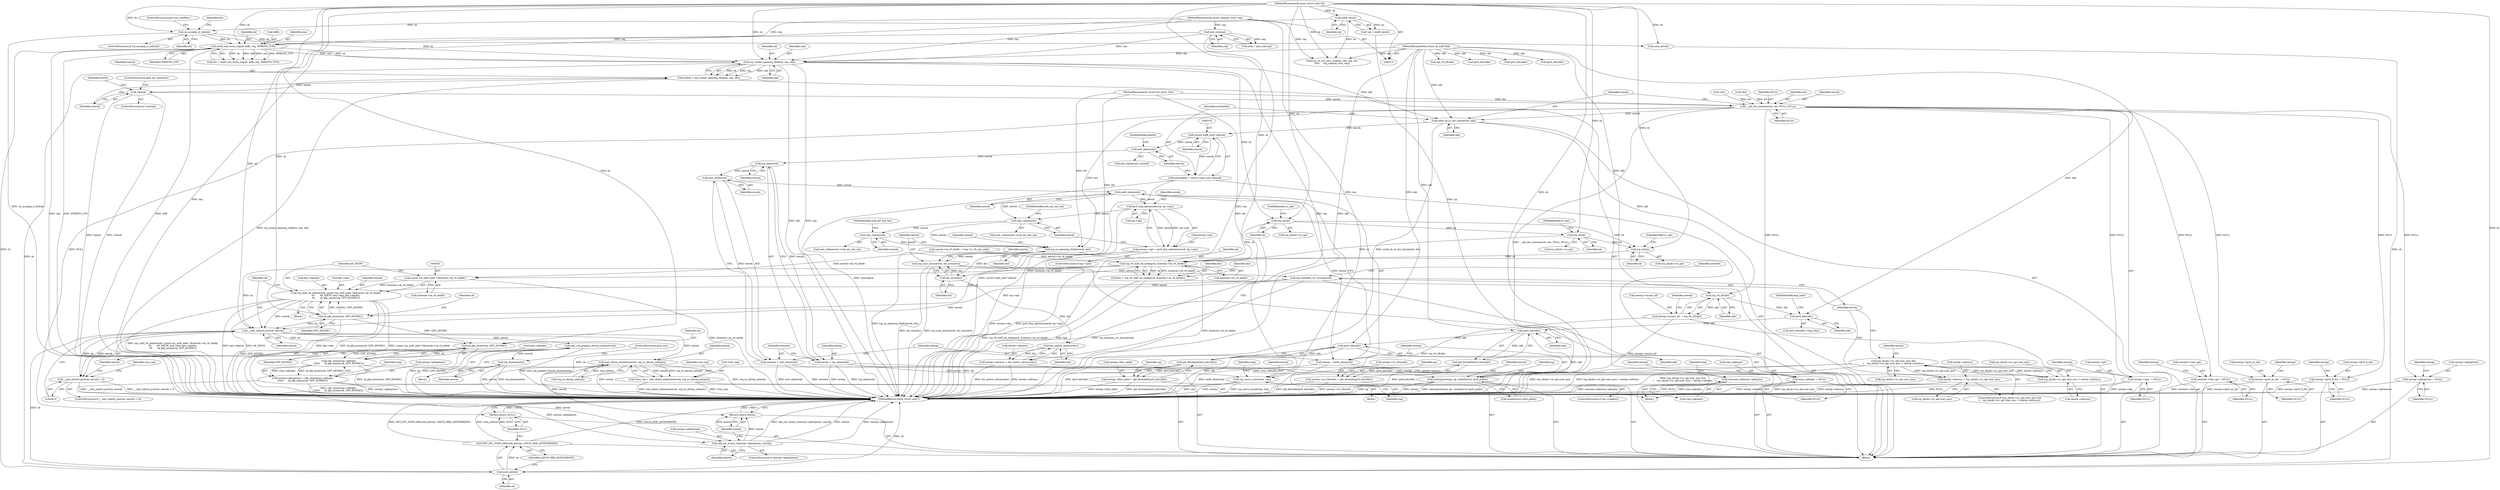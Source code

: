 digraph "0_linux_45f6fad84cc305103b28d73482b344d7f5b76f39_17@API" {
"1000295" [label="(Call,tcp_create_openreq_child(sk, req, skb))"];
"1000283" [label="(Call,inet6_csk_route_req(sk, &fl6, req, IPPROTO_TCP))"];
"1000274" [label="(Call,sk_acceptq_is_full(sk))"];
"1000123" [label="(Call,inet6_sk(sk))"];
"1000111" [label="(MethodParameterIn,const struct sock *sk)"];
"1000271" [label="(Call,inet_rsk(req))"];
"1000113" [label="(MethodParameterIn,struct request_sock *req)"];
"1000112" [label="(MethodParameterIn,struct sk_buff *skb)"];
"1000293" [label="(Call,newsk = tcp_create_openreq_child(sk, req, skb))"];
"1000300" [label="(Call,!newsk)"];
"1000308" [label="(Call,__ip6_dst_store(newsk, dst, NULL, NULL))"];
"1000313" [label="(Call,inet6_sk_rx_dst_set(newsk, skb))"];
"1000318" [label="(Call,(struct tcp6_sock *)newsk)"];
"1000316" [label="(Call,newtcp6sk = (struct tcp6_sock *)newsk)"];
"1000323" [label="(Call,inet_sk(newsk))"];
"1000332" [label="(Call,tcp_sk(newsk))"];
"1000330" [label="(Call,newtp = tcp_sk(newsk))"];
"1000591" [label="(Call,tcp_move_syn(newtp, req))"];
"1000336" [label="(Call,inet_sk(newsk))"];
"1000334" [label="(Call,newinet = inet_sk(newsk))"];
"1000340" [label="(Call,inet6_sk(newsk))"];
"1000338" [label="(Call,newnp = inet6_sk(newsk))"];
"1000342" [label="(Call,memcpy(newnp, np, sizeof(struct ipv6_pinfo)))"];
"1000451" [label="(Call,ipv6_dup_options(newsk, np->opt))"];
"1000447" [label="(Call,newnp->opt = ipv6_dup_options(newsk, np->opt))"];
"1000458" [label="(Call,inet_csk(newsk))"];
"1000468" [label="(Call,inet_csk(newsk))"];
"1000482" [label="(Call,tcp_ca_openreq_child(newsk, dst))"];
"1000485" [label="(Call,tcp_sync_mss(newsk, dst_mtu(dst)))"];
"1000523" [label="(Call,tcp_initialize_rcv_mss(newsk))"];
"1000550" [label="(Call,tcp_md5_do_add(newsk, (union tcp_md5_addr *)&newsk->sk_v6_daddr,\n\t\t\t       AF_INET6, key->key, key->keylen,\n\t\t\t       sk_gfp_atomic(sk, GFP_ATOMIC)))"];
"1000570" [label="(Call,__inet_inherit_port(sk, newsk))"];
"1000569" [label="(Call,__inet_inherit_port(sk, newsk) < 0)"];
"1000575" [label="(Call,inet_csk_prepare_forced_close(newsk))"];
"1000577" [label="(Call,tcp_done(newsk))"];
"1000583" [label="(Call,inet_ehash_nolisten(newsk, req_to_sk(req_unhash)))"];
"1000580" [label="(Call,*own_req = inet_ehash_nolisten(newsk, req_to_sk(req_unhash)))"];
"1000623" [label="(Call,skb_set_owner_r(newnp->pktoptions, newsk))"];
"1000628" [label="(Return,return newsk;)"];
"1000607" [label="(Call,sk_gfp_atomic(sk, GFP_ATOMIC))"];
"1000603" [label="(Call,skb_clone(ireq->pktopts,\n\t\t\t\t\t\t      sk_gfp_atomic(sk, GFP_ATOMIC)))"];
"1000599" [label="(Call,newnp->pktoptions = skb_clone(ireq->pktopts,\n\t\t\t\t\t\t      sk_gfp_atomic(sk, GFP_ATOMIC)))"];
"1000610" [label="(Call,consume_skb(ireq->pktopts))"];
"1000640" [label="(Call,sock_net(sk))"];
"1000639" [label="(Call,NET_INC_STATS_BH(sock_net(sk), LINUX_MIB_LISTENDROPS))"];
"1000487" [label="(Call,dst_mtu(dst))"];
"1000493" [label="(Call,dst_metric_advmss(dst))"];
"1000489" [label="(Call,newtp->advmss = dst_metric_advmss(dst))"];
"1000503" [label="(Call,tcp_sk(sk)->rx_opt.user_mss < newtp->advmss)"];
"1000496" [label="(Call,tcp_sk(sk)->rx_opt.user_mss &&\n\t    tcp_sk(sk)->rx_opt.user_mss < newtp->advmss)"];
"1000513" [label="(Call,newtp->advmss = tcp_sk(sk)->rx_opt.user_mss)"];
"1000415" [label="(Call,tcp_v6_iif(skb))"];
"1000411" [label="(Call,newnp->mcast_oif  = tcp_v6_iif(skb))"];
"1000422" [label="(Call,ipv6_hdr(skb))"];
"1000430" [label="(Call,ipv6_hdr(skb))"];
"1000429" [label="(Call,ip6_flowinfo(ipv6_hdr(skb)))"];
"1000425" [label="(Call,newnp->rcv_flowinfo = ip6_flowinfo(ipv6_hdr(skb)))"];
"1000441" [label="(Call,ipv6_hdr(skb))"];
"1000440" [label="(Call,ip6_flowlabel(ipv6_hdr(skb)))"];
"1000436" [label="(Call,newnp->flow_label = ip6_flowlabel(ipv6_hdr(skb)))"];
"1000375" [label="(Call,newinet->inet_opt = NULL)"];
"1000380" [label="(Call,newnp->ipv6_ac_list = NULL)"];
"1000385" [label="(Call,newnp->ipv6_fl_list = NULL)"];
"1000401" [label="(Call,newnp->pktoptions = NULL)"];
"1000406" [label="(Call,newnp->opt\t  = NULL)"];
"1000614" [label="(Call,ireq->pktopts = NULL)"];
"1000643" [label="(Return,return NULL;)"];
"1000499" [label="(Call,tcp_sk(sk))"];
"1000506" [label="(Call,tcp_sk(sk))"];
"1000519" [label="(Call,tcp_sk(sk))"];
"1000541" [label="(Call,tcp_v6_md5_do_lookup(sk, &newsk->sk_v6_daddr))"];
"1000539" [label="(Call,key = tcp_v6_md5_do_lookup(sk, &newsk->sk_v6_daddr))"];
"1000552" [label="(Call,(union tcp_md5_addr *)&newsk->sk_v6_daddr)"];
"1000565" [label="(Call,sk_gfp_atomic(sk, GFP_ATOMIC))"];
"1000451" [label="(Call,ipv6_dup_options(newsk, np->opt))"];
"1000430" [label="(Call,ipv6_hdr(skb))"];
"1000604" [label="(Call,ireq->pktopts)"];
"1000431" [label="(Identifier,skb)"];
"1000614" [label="(Call,ireq->pktopts = NULL)"];
"1000496" [label="(Call,tcp_sk(sk)->rx_opt.user_mss &&\n\t    tcp_sk(sk)->rx_opt.user_mss < newtp->advmss)"];
"1000520" [label="(Identifier,sk)"];
"1000510" [label="(Call,newtp->advmss)"];
"1000345" [label="(Call,sizeof(struct ipv6_pinfo))"];
"1000448" [label="(Call,newnp->opt)"];
"1000437" [label="(Call,newnp->flow_label)"];
"1000295" [label="(Call,tcp_create_openreq_child(sk, req, skb))"];
"1000611" [label="(Call,ireq->pktopts)"];
"1000593" [label="(Identifier,req)"];
"1000497" [label="(Call,tcp_sk(sk)->rx_opt.user_mss)"];
"1000610" [label="(Call,consume_skb(ireq->pktopts))"];
"1000518" [label="(Call,tcp_sk(sk)->rx_opt)"];
"1000521" [label="(FieldIdentifier,rx_opt)"];
"1000310" [label="(Identifier,dst)"];
"1000425" [label="(Call,newnp->rcv_flowinfo = ip6_flowinfo(ipv6_hdr(skb)))"];
"1000642" [label="(Identifier,LINUX_MIB_LISTENDROPS)"];
"1000320" [label="(Identifier,newsk)"];
"1000273" [label="(ControlStructure,if (sk_acceptq_is_full(sk)))"];
"1000493" [label="(Call,dst_metric_advmss(dst))"];
"1000341" [label="(Identifier,newsk)"];
"1000318" [label="(Call,(struct tcp6_sock *)newsk)"];
"1000315" [label="(Identifier,skb)"];
"1000269" [label="(Call,ireq = inet_rsk(req))"];
"1000316" [label="(Call,newtcp6sk = (struct tcp6_sock *)newsk)"];
"1000287" [label="(Identifier,req)"];
"1000401" [label="(Call,newnp->pktoptions = NULL)"];
"1000505" [label="(Call,tcp_sk(sk)->rx_opt)"];
"1000541" [label="(Call,tcp_v6_md5_do_lookup(sk, &newsk->sk_v6_daddr))"];
"1000643" [label="(Return,return NULL;)"];
"1000332" [label="(Call,tcp_sk(newsk))"];
"1000482" [label="(Call,tcp_ca_openreq_child(newsk, dst))"];
"1000488" [label="(Identifier,dst)"];
"1000298" [label="(Identifier,skb)"];
"1000387" [label="(Identifier,newnp)"];
"1000382" [label="(Identifier,newnp)"];
"1000323" [label="(Call,inet_sk(newsk))"];
"1000579" [label="(ControlStructure,goto out;)"];
"1000421" [label="(Call,ipv6_hdr(skb)->hop_limit)"];
"1000333" [label="(Identifier,newsk)"];
"1000582" [label="(Identifier,own_req)"];
"1000575" [label="(Call,inet_csk_prepare_forced_close(newsk))"];
"1000514" [label="(Call,newtp->advmss)"];
"1000436" [label="(Call,newnp->flow_label = ip6_flowlabel(ipv6_hdr(skb)))"];
"1000460" [label="(FieldIdentifier,icsk_ext_hdr_len)"];
"1000598" [label="(Block,)"];
"1000330" [label="(Call,newtp = tcp_sk(newsk))"];
"1000621" [label="(Identifier,newnp)"];
"1000629" [label="(Identifier,newsk)"];
"1000581" [label="(Call,*own_req)"];
"1000468" [label="(Call,inet_csk(newsk))"];
"1000453" [label="(Call,np->opt)"];
"1000469" [label="(Identifier,newsk)"];
"1000413" [label="(Identifier,newnp)"];
"1000483" [label="(Identifier,newsk)"];
"1000640" [label="(Call,sock_net(sk))"];
"1000490" [label="(Call,newtp->advmss)"];
"1000412" [label="(Call,newnp->mcast_oif)"];
"1000484" [label="(Identifier,dst)"];
"1000300" [label="(Call,!newsk)"];
"1000384" [label="(Identifier,NULL)"];
"1000517" [label="(Call,tcp_sk(sk)->rx_opt.user_mss)"];
"1000402" [label="(Call,newnp->pktoptions)"];
"1000539" [label="(Call,key = tcp_v6_md5_do_lookup(sk, &newsk->sk_v6_daddr))"];
"1000577" [label="(Call,tcp_done(newsk))"];
"1000565" [label="(Call,sk_gfp_atomic(sk, GFP_ATOMIC))"];
"1000349" [label="(Identifier,newsk)"];
"1000644" [label="(Identifier,NULL)"];
"1000519" [label="(Call,tcp_sk(sk))"];
"1000498" [label="(Call,tcp_sk(sk)->rx_opt)"];
"1000543" [label="(Call,&newsk->sk_v6_daddr)"];
"1000302" [label="(ControlStructure,goto out_nonewsk;)"];
"1000272" [label="(Identifier,req)"];
"1000314" [label="(Identifier,newsk)"];
"1000442" [label="(Identifier,skb)"];
"1000411" [label="(Call,newnp->mcast_oif  = tcp_v6_iif(skb))"];
"1000111" [label="(MethodParameterIn,const struct sock *sk)"];
"1000309" [label="(Identifier,newsk)"];
"1000554" [label="(Call,&newsk->sk_v6_daddr)"];
"1000486" [label="(Identifier,newsk)"];
"1000447" [label="(Call,newnp->opt = ipv6_dup_options(newsk, np->opt))"];
"1000494" [label="(Identifier,dst)"];
"1000381" [label="(Call,newnp->ipv6_ac_list)"];
"1000443" [label="(ControlStructure,if (np->opt))"];
"1000283" [label="(Call,inet6_csk_route_req(sk, &fl6, req, IPPROTO_TCP))"];
"1000504" [label="(Call,tcp_sk(sk)->rx_opt.user_mss)"];
"1000424" [label="(FieldIdentifier,hop_limit)"];
"1000375" [label="(Call,newinet->inet_opt = NULL)"];
"1000284" [label="(Identifier,sk)"];
"1000623" [label="(Call,skb_set_owner_r(newnp->pktoptions, newsk))"];
"1000408" [label="(Identifier,newnp)"];
"1000385" [label="(Call,newnp->ipv6_fl_list = NULL)"];
"1000552" [label="(Call,(union tcp_md5_addr *)&newsk->sk_v6_daddr)"];
"1000405" [label="(Identifier,NULL)"];
"1000334" [label="(Call,newinet = inet_sk(newsk))"];
"1000591" [label="(Call,tcp_move_syn(newtp, req))"];
"1000285" [label="(Call,&fl6)"];
"1000495" [label="(ControlStructure,if (tcp_sk(sk)->rx_opt.user_mss &&\n\t    tcp_sk(sk)->rx_opt.user_mss < newtp->advmss))"];
"1000429" [label="(Call,ip6_flowinfo(ipv6_hdr(skb)))"];
"1000641" [label="(Identifier,sk)"];
"1000457" [label="(Call,inet_csk(newsk)->icsk_ext_hdr_len)"];
"1000608" [label="(Identifier,sk)"];
"1000141" [label="(Call,tcp_v4_syn_recv_sock(sk, skb, req, dst,\n\t\t\t\t\t     req_unhash, own_req))"];
"1000313" [label="(Call,inet6_sk_rx_dst_set(newsk, skb))"];
"1000590" [label="(Block,)"];
"1000584" [label="(Identifier,newsk)"];
"1000571" [label="(Identifier,sk)"];
"1000281" [label="(Call,dst = inet6_csk_route_req(sk, &fl6, req, IPPROTO_TCP))"];
"1000589" [label="(Identifier,own_req)"];
"1000500" [label="(Identifier,sk)"];
"1000322" [label="(Call,inet_sk(newsk)->pinet6)"];
"1000276" [label="(ControlStructure,goto out_overflow;)"];
"1000124" [label="(Identifier,sk)"];
"1000335" [label="(Identifier,newinet)"];
"1000596" [label="(Identifier,ireq)"];
"1000572" [label="(Identifier,newsk)"];
"1000624" [label="(Call,newnp->pktoptions)"];
"1000507" [label="(Identifier,sk)"];
"1000467" [label="(Call,inet_csk(newsk)->icsk_ext_hdr_len)"];
"1000432" [label="(ControlStructure,if (np->repflow))"];
"1000123" [label="(Call,inet6_sk(sk))"];
"1000612" [label="(Identifier,ireq)"];
"1000527" [label="(Identifier,newinet)"];
"1000419" [label="(Identifier,newnp)"];
"1000233" [label="(Call,tcp_v6_iif(skb))"];
"1000445" [label="(Identifier,np)"];
"1000569" [label="(Call,__inet_inherit_port(sk, newsk) < 0)"];
"1000274" [label="(Call,sk_acceptq_is_full(sk))"];
"1000337" [label="(Identifier,newsk)"];
"1000549" [label="(Block,)"];
"1000380" [label="(Call,newnp->ipv6_ac_list = NULL)"];
"1000567" [label="(Identifier,GFP_ATOMIC)"];
"1000347" [label="(Call,newsk->sk_v6_daddr = ireq->ir_v6_rmt_addr)"];
"1000550" [label="(Call,tcp_md5_do_add(newsk, (union tcp_md5_addr *)&newsk->sk_v6_daddr,\n\t\t\t       AF_INET6, key->key, key->keylen,\n\t\t\t       sk_gfp_atomic(sk, GFP_ATOMIC)))"];
"1000645" [label="(MethodReturn,static struct sock *)"];
"1000275" [label="(Identifier,sk)"];
"1000609" [label="(Identifier,GFP_ATOMIC)"];
"1000628" [label="(Return,return newsk;)"];
"1000305" [label="(Identifier,newsk)"];
"1000540" [label="(Identifier,key)"];
"1000416" [label="(Identifier,skb)"];
"1000338" [label="(Call,newnp = inet6_sk(newsk))"];
"1000426" [label="(Call,newnp->rcv_flowinfo)"];
"1000379" [label="(Identifier,NULL)"];
"1000343" [label="(Identifier,newnp)"];
"1000489" [label="(Call,newtp->advmss = dst_metric_advmss(dst))"];
"1000600" [label="(Call,newnp->pktoptions)"];
"1000308" [label="(Call,__ip6_dst_store(newsk, dst, NULL, NULL))"];
"1000290" [label="(Call,!dst)"];
"1000515" [label="(Identifier,newtp)"];
"1000576" [label="(Identifier,newsk)"];
"1000317" [label="(Identifier,newtcp6sk)"];
"1000513" [label="(Call,newtp->advmss = tcp_sk(sk)->rx_opt.user_mss)"];
"1000459" [label="(Identifier,newsk)"];
"1000574" [label="(Block,)"];
"1000508" [label="(FieldIdentifier,rx_opt)"];
"1000627" [label="(Identifier,newsk)"];
"1000293" [label="(Call,newsk = tcp_create_openreq_child(sk, req, skb))"];
"1000121" [label="(Call,*np = inet6_sk(sk))"];
"1000117" [label="(Block,)"];
"1000114" [label="(MethodParameterIn,struct dst_entry *dst)"];
"1000501" [label="(FieldIdentifier,rx_opt)"];
"1000470" [label="(FieldIdentifier,icsk_ext_hdr_len)"];
"1000340" [label="(Call,inet6_sk(newsk))"];
"1000491" [label="(Identifier,newtp)"];
"1000578" [label="(Identifier,newsk)"];
"1000580" [label="(Call,*own_req = inet_ehash_nolisten(newsk, req_to_sk(req_unhash)))"];
"1000599" [label="(Call,newnp->pktoptions = skb_clone(ireq->pktopts,\n\t\t\t\t\t\t      sk_gfp_atomic(sk, GFP_ATOMIC)))"];
"1000618" [label="(Identifier,NULL)"];
"1000407" [label="(Call,newnp->opt)"];
"1000294" [label="(Identifier,newsk)"];
"1000423" [label="(Identifier,skb)"];
"1000248" [label="(Call,ipv6_hdr(skb))"];
"1000487" [label="(Call,dst_mtu(dst))"];
"1000639" [label="(Call,NET_INC_STATS_BH(sock_net(sk), LINUX_MIB_LISTENDROPS))"];
"1000113" [label="(MethodParameterIn,struct request_sock *req)"];
"1000344" [label="(Identifier,np)"];
"1000240" [label="(Call,ipv6_hdr(skb))"];
"1000422" [label="(Call,ipv6_hdr(skb))"];
"1000551" [label="(Identifier,newsk)"];
"1000415" [label="(Call,tcp_v6_iif(skb))"];
"1000325" [label="(FieldIdentifier,pinet6)"];
"1000524" [label="(Identifier,newsk)"];
"1000324" [label="(Identifier,newsk)"];
"1000271" [label="(Call,inet_rsk(req))"];
"1000619" [label="(ControlStructure,if (newnp->pktoptions))"];
"1000376" [label="(Call,newinet->inet_opt)"];
"1000499" [label="(Call,tcp_sk(sk))"];
"1000585" [label="(Call,req_to_sk(req_unhash))"];
"1000312" [label="(Identifier,NULL)"];
"1000548" [label="(Identifier,key)"];
"1000523" [label="(Call,tcp_initialize_rcv_mss(newsk))"];
"1000607" [label="(Call,sk_gfp_atomic(sk, GFP_ATOMIC))"];
"1000296" [label="(Identifier,sk)"];
"1000297" [label="(Identifier,req)"];
"1000336" [label="(Call,inet_sk(newsk))"];
"1000339" [label="(Identifier,newnp)"];
"1000342" [label="(Call,memcpy(newnp, np, sizeof(struct ipv6_pinfo)))"];
"1000393" [label="(Identifier,newnp)"];
"1000542" [label="(Identifier,sk)"];
"1000503" [label="(Call,tcp_sk(sk)->rx_opt.user_mss < newtp->advmss)"];
"1000410" [label="(Identifier,NULL)"];
"1000406" [label="(Call,newnp->opt\t  = NULL)"];
"1000616" [label="(Identifier,ireq)"];
"1000331" [label="(Identifier,newtp)"];
"1000278" [label="(Call,!dst)"];
"1000506" [label="(Call,tcp_sk(sk))"];
"1000279" [label="(Identifier,dst)"];
"1000558" [label="(Identifier,AF_INET6)"];
"1000583" [label="(Call,inet_ehash_nolisten(newsk, req_to_sk(req_unhash)))"];
"1000632" [label="(Call,sock_net(sk))"];
"1000570" [label="(Call,__inet_inherit_port(sk, newsk))"];
"1000386" [label="(Call,newnp->ipv6_fl_list)"];
"1000440" [label="(Call,ip6_flowlabel(ipv6_hdr(skb)))"];
"1000458" [label="(Call,inet_csk(newsk))"];
"1000299" [label="(ControlStructure,if (!newsk))"];
"1000434" [label="(Identifier,np)"];
"1000311" [label="(Identifier,NULL)"];
"1000259" [label="(Call,ipv6_hdr(skb))"];
"1000562" [label="(Call,key->keylen)"];
"1000568" [label="(ControlStructure,if (__inet_inherit_port(sk, newsk) < 0))"];
"1000288" [label="(Identifier,IPPROTO_TCP)"];
"1000573" [label="(Literal,0)"];
"1000441" [label="(Call,ipv6_hdr(skb))"];
"1000452" [label="(Identifier,newsk)"];
"1000592" [label="(Identifier,newtp)"];
"1000389" [label="(Identifier,NULL)"];
"1000112" [label="(MethodParameterIn,struct sk_buff *skb)"];
"1000566" [label="(Identifier,sk)"];
"1000485" [label="(Call,tcp_sync_mss(newsk, dst_mtu(dst)))"];
"1000603" [label="(Call,skb_clone(ireq->pktopts,\n\t\t\t\t\t\t      sk_gfp_atomic(sk, GFP_ATOMIC)))"];
"1000559" [label="(Call,key->key)"];
"1000301" [label="(Identifier,newsk)"];
"1000615" [label="(Call,ireq->pktopts)"];
"1000295" -> "1000293"  [label="AST: "];
"1000295" -> "1000298"  [label="CFG: "];
"1000296" -> "1000295"  [label="AST: "];
"1000297" -> "1000295"  [label="AST: "];
"1000298" -> "1000295"  [label="AST: "];
"1000293" -> "1000295"  [label="CFG: "];
"1000295" -> "1000645"  [label="DDG: skb"];
"1000295" -> "1000645"  [label="DDG: req"];
"1000295" -> "1000293"  [label="DDG: sk"];
"1000295" -> "1000293"  [label="DDG: req"];
"1000295" -> "1000293"  [label="DDG: skb"];
"1000283" -> "1000295"  [label="DDG: sk"];
"1000283" -> "1000295"  [label="DDG: req"];
"1000274" -> "1000295"  [label="DDG: sk"];
"1000111" -> "1000295"  [label="DDG: sk"];
"1000271" -> "1000295"  [label="DDG: req"];
"1000113" -> "1000295"  [label="DDG: req"];
"1000112" -> "1000295"  [label="DDG: skb"];
"1000295" -> "1000313"  [label="DDG: skb"];
"1000295" -> "1000499"  [label="DDG: sk"];
"1000295" -> "1000591"  [label="DDG: req"];
"1000295" -> "1000640"  [label="DDG: sk"];
"1000283" -> "1000281"  [label="AST: "];
"1000283" -> "1000288"  [label="CFG: "];
"1000284" -> "1000283"  [label="AST: "];
"1000285" -> "1000283"  [label="AST: "];
"1000287" -> "1000283"  [label="AST: "];
"1000288" -> "1000283"  [label="AST: "];
"1000281" -> "1000283"  [label="CFG: "];
"1000283" -> "1000645"  [label="DDG: &fl6"];
"1000283" -> "1000645"  [label="DDG: req"];
"1000283" -> "1000645"  [label="DDG: IPPROTO_TCP"];
"1000283" -> "1000281"  [label="DDG: sk"];
"1000283" -> "1000281"  [label="DDG: &fl6"];
"1000283" -> "1000281"  [label="DDG: req"];
"1000283" -> "1000281"  [label="DDG: IPPROTO_TCP"];
"1000274" -> "1000283"  [label="DDG: sk"];
"1000111" -> "1000283"  [label="DDG: sk"];
"1000271" -> "1000283"  [label="DDG: req"];
"1000113" -> "1000283"  [label="DDG: req"];
"1000283" -> "1000640"  [label="DDG: sk"];
"1000274" -> "1000273"  [label="AST: "];
"1000274" -> "1000275"  [label="CFG: "];
"1000275" -> "1000274"  [label="AST: "];
"1000276" -> "1000274"  [label="CFG: "];
"1000279" -> "1000274"  [label="CFG: "];
"1000274" -> "1000645"  [label="DDG: sk_acceptq_is_full(sk)"];
"1000123" -> "1000274"  [label="DDG: sk"];
"1000111" -> "1000274"  [label="DDG: sk"];
"1000274" -> "1000632"  [label="DDG: sk"];
"1000123" -> "1000121"  [label="AST: "];
"1000123" -> "1000124"  [label="CFG: "];
"1000124" -> "1000123"  [label="AST: "];
"1000121" -> "1000123"  [label="CFG: "];
"1000123" -> "1000121"  [label="DDG: sk"];
"1000111" -> "1000123"  [label="DDG: sk"];
"1000123" -> "1000141"  [label="DDG: sk"];
"1000111" -> "1000110"  [label="AST: "];
"1000111" -> "1000645"  [label="DDG: sk"];
"1000111" -> "1000141"  [label="DDG: sk"];
"1000111" -> "1000499"  [label="DDG: sk"];
"1000111" -> "1000506"  [label="DDG: sk"];
"1000111" -> "1000519"  [label="DDG: sk"];
"1000111" -> "1000541"  [label="DDG: sk"];
"1000111" -> "1000565"  [label="DDG: sk"];
"1000111" -> "1000570"  [label="DDG: sk"];
"1000111" -> "1000607"  [label="DDG: sk"];
"1000111" -> "1000632"  [label="DDG: sk"];
"1000111" -> "1000640"  [label="DDG: sk"];
"1000271" -> "1000269"  [label="AST: "];
"1000271" -> "1000272"  [label="CFG: "];
"1000272" -> "1000271"  [label="AST: "];
"1000269" -> "1000271"  [label="CFG: "];
"1000271" -> "1000645"  [label="DDG: req"];
"1000271" -> "1000269"  [label="DDG: req"];
"1000113" -> "1000271"  [label="DDG: req"];
"1000113" -> "1000110"  [label="AST: "];
"1000113" -> "1000645"  [label="DDG: req"];
"1000113" -> "1000141"  [label="DDG: req"];
"1000113" -> "1000591"  [label="DDG: req"];
"1000112" -> "1000110"  [label="AST: "];
"1000112" -> "1000645"  [label="DDG: skb"];
"1000112" -> "1000141"  [label="DDG: skb"];
"1000112" -> "1000233"  [label="DDG: skb"];
"1000112" -> "1000240"  [label="DDG: skb"];
"1000112" -> "1000248"  [label="DDG: skb"];
"1000112" -> "1000259"  [label="DDG: skb"];
"1000112" -> "1000313"  [label="DDG: skb"];
"1000112" -> "1000415"  [label="DDG: skb"];
"1000112" -> "1000422"  [label="DDG: skb"];
"1000112" -> "1000430"  [label="DDG: skb"];
"1000112" -> "1000441"  [label="DDG: skb"];
"1000293" -> "1000117"  [label="AST: "];
"1000294" -> "1000293"  [label="AST: "];
"1000301" -> "1000293"  [label="CFG: "];
"1000293" -> "1000645"  [label="DDG: tcp_create_openreq_child(sk, req, skb)"];
"1000293" -> "1000300"  [label="DDG: newsk"];
"1000300" -> "1000299"  [label="AST: "];
"1000300" -> "1000301"  [label="CFG: "];
"1000301" -> "1000300"  [label="AST: "];
"1000302" -> "1000300"  [label="CFG: "];
"1000305" -> "1000300"  [label="CFG: "];
"1000300" -> "1000645"  [label="DDG: newsk"];
"1000300" -> "1000645"  [label="DDG: !newsk"];
"1000300" -> "1000308"  [label="DDG: newsk"];
"1000308" -> "1000117"  [label="AST: "];
"1000308" -> "1000312"  [label="CFG: "];
"1000309" -> "1000308"  [label="AST: "];
"1000310" -> "1000308"  [label="AST: "];
"1000311" -> "1000308"  [label="AST: "];
"1000312" -> "1000308"  [label="AST: "];
"1000314" -> "1000308"  [label="CFG: "];
"1000308" -> "1000645"  [label="DDG: __ip6_dst_store(newsk, dst, NULL, NULL)"];
"1000290" -> "1000308"  [label="DDG: dst"];
"1000278" -> "1000308"  [label="DDG: dst"];
"1000114" -> "1000308"  [label="DDG: dst"];
"1000308" -> "1000313"  [label="DDG: newsk"];
"1000308" -> "1000375"  [label="DDG: NULL"];
"1000308" -> "1000380"  [label="DDG: NULL"];
"1000308" -> "1000385"  [label="DDG: NULL"];
"1000308" -> "1000401"  [label="DDG: NULL"];
"1000308" -> "1000406"  [label="DDG: NULL"];
"1000308" -> "1000482"  [label="DDG: dst"];
"1000308" -> "1000614"  [label="DDG: NULL"];
"1000308" -> "1000643"  [label="DDG: NULL"];
"1000313" -> "1000117"  [label="AST: "];
"1000313" -> "1000315"  [label="CFG: "];
"1000314" -> "1000313"  [label="AST: "];
"1000315" -> "1000313"  [label="AST: "];
"1000317" -> "1000313"  [label="CFG: "];
"1000313" -> "1000645"  [label="DDG: inet6_sk_rx_dst_set(newsk, skb)"];
"1000313" -> "1000318"  [label="DDG: newsk"];
"1000313" -> "1000415"  [label="DDG: skb"];
"1000318" -> "1000316"  [label="AST: "];
"1000318" -> "1000320"  [label="CFG: "];
"1000319" -> "1000318"  [label="AST: "];
"1000320" -> "1000318"  [label="AST: "];
"1000316" -> "1000318"  [label="CFG: "];
"1000318" -> "1000316"  [label="DDG: newsk"];
"1000318" -> "1000323"  [label="DDG: newsk"];
"1000316" -> "1000117"  [label="AST: "];
"1000317" -> "1000316"  [label="AST: "];
"1000324" -> "1000316"  [label="CFG: "];
"1000316" -> "1000645"  [label="DDG: (struct tcp6_sock *)newsk"];
"1000316" -> "1000645"  [label="DDG: newtcp6sk"];
"1000323" -> "1000322"  [label="AST: "];
"1000323" -> "1000324"  [label="CFG: "];
"1000324" -> "1000323"  [label="AST: "];
"1000325" -> "1000323"  [label="CFG: "];
"1000323" -> "1000332"  [label="DDG: newsk"];
"1000332" -> "1000330"  [label="AST: "];
"1000332" -> "1000333"  [label="CFG: "];
"1000333" -> "1000332"  [label="AST: "];
"1000330" -> "1000332"  [label="CFG: "];
"1000332" -> "1000330"  [label="DDG: newsk"];
"1000332" -> "1000336"  [label="DDG: newsk"];
"1000330" -> "1000117"  [label="AST: "];
"1000331" -> "1000330"  [label="AST: "];
"1000335" -> "1000330"  [label="CFG: "];
"1000330" -> "1000645"  [label="DDG: newtp"];
"1000330" -> "1000645"  [label="DDG: tcp_sk(newsk)"];
"1000330" -> "1000591"  [label="DDG: newtp"];
"1000591" -> "1000590"  [label="AST: "];
"1000591" -> "1000593"  [label="CFG: "];
"1000592" -> "1000591"  [label="AST: "];
"1000593" -> "1000591"  [label="AST: "];
"1000596" -> "1000591"  [label="CFG: "];
"1000591" -> "1000645"  [label="DDG: newtp"];
"1000591" -> "1000645"  [label="DDG: tcp_move_syn(newtp, req)"];
"1000591" -> "1000645"  [label="DDG: req"];
"1000336" -> "1000334"  [label="AST: "];
"1000336" -> "1000337"  [label="CFG: "];
"1000337" -> "1000336"  [label="AST: "];
"1000334" -> "1000336"  [label="CFG: "];
"1000336" -> "1000334"  [label="DDG: newsk"];
"1000336" -> "1000340"  [label="DDG: newsk"];
"1000334" -> "1000117"  [label="AST: "];
"1000335" -> "1000334"  [label="AST: "];
"1000339" -> "1000334"  [label="CFG: "];
"1000334" -> "1000645"  [label="DDG: inet_sk(newsk)"];
"1000334" -> "1000645"  [label="DDG: newinet"];
"1000340" -> "1000338"  [label="AST: "];
"1000340" -> "1000341"  [label="CFG: "];
"1000341" -> "1000340"  [label="AST: "];
"1000338" -> "1000340"  [label="CFG: "];
"1000340" -> "1000338"  [label="DDG: newsk"];
"1000340" -> "1000451"  [label="DDG: newsk"];
"1000340" -> "1000458"  [label="DDG: newsk"];
"1000338" -> "1000117"  [label="AST: "];
"1000339" -> "1000338"  [label="AST: "];
"1000343" -> "1000338"  [label="CFG: "];
"1000338" -> "1000645"  [label="DDG: inet6_sk(newsk)"];
"1000338" -> "1000342"  [label="DDG: newnp"];
"1000342" -> "1000117"  [label="AST: "];
"1000342" -> "1000345"  [label="CFG: "];
"1000343" -> "1000342"  [label="AST: "];
"1000344" -> "1000342"  [label="AST: "];
"1000345" -> "1000342"  [label="AST: "];
"1000349" -> "1000342"  [label="CFG: "];
"1000342" -> "1000645"  [label="DDG: np"];
"1000342" -> "1000645"  [label="DDG: newnp"];
"1000342" -> "1000645"  [label="DDG: memcpy(newnp, np, sizeof(struct ipv6_pinfo))"];
"1000121" -> "1000342"  [label="DDG: np"];
"1000451" -> "1000447"  [label="AST: "];
"1000451" -> "1000453"  [label="CFG: "];
"1000452" -> "1000451"  [label="AST: "];
"1000453" -> "1000451"  [label="AST: "];
"1000447" -> "1000451"  [label="CFG: "];
"1000451" -> "1000645"  [label="DDG: np->opt"];
"1000451" -> "1000447"  [label="DDG: newsk"];
"1000451" -> "1000447"  [label="DDG: np->opt"];
"1000451" -> "1000458"  [label="DDG: newsk"];
"1000447" -> "1000443"  [label="AST: "];
"1000448" -> "1000447"  [label="AST: "];
"1000459" -> "1000447"  [label="CFG: "];
"1000447" -> "1000645"  [label="DDG: ipv6_dup_options(newsk, np->opt)"];
"1000447" -> "1000645"  [label="DDG: newnp->opt"];
"1000458" -> "1000457"  [label="AST: "];
"1000458" -> "1000459"  [label="CFG: "];
"1000459" -> "1000458"  [label="AST: "];
"1000460" -> "1000458"  [label="CFG: "];
"1000458" -> "1000468"  [label="DDG: newsk"];
"1000458" -> "1000482"  [label="DDG: newsk"];
"1000468" -> "1000467"  [label="AST: "];
"1000468" -> "1000469"  [label="CFG: "];
"1000469" -> "1000468"  [label="AST: "];
"1000470" -> "1000468"  [label="CFG: "];
"1000468" -> "1000482"  [label="DDG: newsk"];
"1000482" -> "1000117"  [label="AST: "];
"1000482" -> "1000484"  [label="CFG: "];
"1000483" -> "1000482"  [label="AST: "];
"1000484" -> "1000482"  [label="AST: "];
"1000486" -> "1000482"  [label="CFG: "];
"1000482" -> "1000645"  [label="DDG: tcp_ca_openreq_child(newsk, dst)"];
"1000114" -> "1000482"  [label="DDG: dst"];
"1000482" -> "1000485"  [label="DDG: newsk"];
"1000482" -> "1000487"  [label="DDG: dst"];
"1000485" -> "1000117"  [label="AST: "];
"1000485" -> "1000487"  [label="CFG: "];
"1000486" -> "1000485"  [label="AST: "];
"1000487" -> "1000485"  [label="AST: "];
"1000491" -> "1000485"  [label="CFG: "];
"1000485" -> "1000645"  [label="DDG: dst_mtu(dst)"];
"1000485" -> "1000645"  [label="DDG: tcp_sync_mss(newsk, dst_mtu(dst))"];
"1000487" -> "1000485"  [label="DDG: dst"];
"1000485" -> "1000523"  [label="DDG: newsk"];
"1000523" -> "1000117"  [label="AST: "];
"1000523" -> "1000524"  [label="CFG: "];
"1000524" -> "1000523"  [label="AST: "];
"1000527" -> "1000523"  [label="CFG: "];
"1000523" -> "1000645"  [label="DDG: tcp_initialize_rcv_mss(newsk)"];
"1000523" -> "1000550"  [label="DDG: newsk"];
"1000523" -> "1000570"  [label="DDG: newsk"];
"1000550" -> "1000549"  [label="AST: "];
"1000550" -> "1000565"  [label="CFG: "];
"1000551" -> "1000550"  [label="AST: "];
"1000552" -> "1000550"  [label="AST: "];
"1000558" -> "1000550"  [label="AST: "];
"1000559" -> "1000550"  [label="AST: "];
"1000562" -> "1000550"  [label="AST: "];
"1000565" -> "1000550"  [label="AST: "];
"1000571" -> "1000550"  [label="CFG: "];
"1000550" -> "1000645"  [label="DDG: tcp_md5_do_add(newsk, (union tcp_md5_addr *)&newsk->sk_v6_daddr,\n\t\t\t       AF_INET6, key->key, key->keylen,\n\t\t\t       sk_gfp_atomic(sk, GFP_ATOMIC))"];
"1000550" -> "1000645"  [label="DDG: key->keylen"];
"1000550" -> "1000645"  [label="DDG: AF_INET6"];
"1000550" -> "1000645"  [label="DDG: key->key"];
"1000550" -> "1000645"  [label="DDG: sk_gfp_atomic(sk, GFP_ATOMIC)"];
"1000550" -> "1000645"  [label="DDG: (union tcp_md5_addr *)&newsk->sk_v6_daddr"];
"1000552" -> "1000550"  [label="DDG: &newsk->sk_v6_daddr"];
"1000565" -> "1000550"  [label="DDG: sk"];
"1000565" -> "1000550"  [label="DDG: GFP_ATOMIC"];
"1000550" -> "1000570"  [label="DDG: newsk"];
"1000570" -> "1000569"  [label="AST: "];
"1000570" -> "1000572"  [label="CFG: "];
"1000571" -> "1000570"  [label="AST: "];
"1000572" -> "1000570"  [label="AST: "];
"1000573" -> "1000570"  [label="CFG: "];
"1000570" -> "1000645"  [label="DDG: sk"];
"1000570" -> "1000569"  [label="DDG: sk"];
"1000570" -> "1000569"  [label="DDG: newsk"];
"1000565" -> "1000570"  [label="DDG: sk"];
"1000541" -> "1000570"  [label="DDG: sk"];
"1000570" -> "1000575"  [label="DDG: newsk"];
"1000570" -> "1000583"  [label="DDG: newsk"];
"1000570" -> "1000607"  [label="DDG: sk"];
"1000570" -> "1000640"  [label="DDG: sk"];
"1000569" -> "1000568"  [label="AST: "];
"1000569" -> "1000573"  [label="CFG: "];
"1000573" -> "1000569"  [label="AST: "];
"1000576" -> "1000569"  [label="CFG: "];
"1000582" -> "1000569"  [label="CFG: "];
"1000569" -> "1000645"  [label="DDG: __inet_inherit_port(sk, newsk) < 0"];
"1000569" -> "1000645"  [label="DDG: __inet_inherit_port(sk, newsk)"];
"1000575" -> "1000574"  [label="AST: "];
"1000575" -> "1000576"  [label="CFG: "];
"1000576" -> "1000575"  [label="AST: "];
"1000578" -> "1000575"  [label="CFG: "];
"1000575" -> "1000645"  [label="DDG: inet_csk_prepare_forced_close(newsk)"];
"1000575" -> "1000577"  [label="DDG: newsk"];
"1000577" -> "1000574"  [label="AST: "];
"1000577" -> "1000578"  [label="CFG: "];
"1000578" -> "1000577"  [label="AST: "];
"1000579" -> "1000577"  [label="CFG: "];
"1000577" -> "1000645"  [label="DDG: tcp_done(newsk)"];
"1000577" -> "1000645"  [label="DDG: newsk"];
"1000583" -> "1000580"  [label="AST: "];
"1000583" -> "1000585"  [label="CFG: "];
"1000584" -> "1000583"  [label="AST: "];
"1000585" -> "1000583"  [label="AST: "];
"1000580" -> "1000583"  [label="CFG: "];
"1000583" -> "1000645"  [label="DDG: newsk"];
"1000583" -> "1000645"  [label="DDG: req_to_sk(req_unhash)"];
"1000583" -> "1000580"  [label="DDG: newsk"];
"1000583" -> "1000580"  [label="DDG: req_to_sk(req_unhash)"];
"1000585" -> "1000583"  [label="DDG: req_unhash"];
"1000583" -> "1000623"  [label="DDG: newsk"];
"1000583" -> "1000628"  [label="DDG: newsk"];
"1000580" -> "1000117"  [label="AST: "];
"1000581" -> "1000580"  [label="AST: "];
"1000589" -> "1000580"  [label="CFG: "];
"1000580" -> "1000645"  [label="DDG: inet_ehash_nolisten(newsk, req_to_sk(req_unhash))"];
"1000580" -> "1000645"  [label="DDG: *own_req"];
"1000623" -> "1000619"  [label="AST: "];
"1000623" -> "1000627"  [label="CFG: "];
"1000624" -> "1000623"  [label="AST: "];
"1000627" -> "1000623"  [label="AST: "];
"1000629" -> "1000623"  [label="CFG: "];
"1000623" -> "1000645"  [label="DDG: skb_set_owner_r(newnp->pktoptions, newsk)"];
"1000623" -> "1000645"  [label="DDG: newsk"];
"1000623" -> "1000645"  [label="DDG: newnp->pktoptions"];
"1000599" -> "1000623"  [label="DDG: newnp->pktoptions"];
"1000623" -> "1000628"  [label="DDG: newsk"];
"1000628" -> "1000117"  [label="AST: "];
"1000628" -> "1000629"  [label="CFG: "];
"1000629" -> "1000628"  [label="AST: "];
"1000645" -> "1000628"  [label="CFG: "];
"1000628" -> "1000645"  [label="DDG: <RET>"];
"1000629" -> "1000628"  [label="DDG: newsk"];
"1000607" -> "1000603"  [label="AST: "];
"1000607" -> "1000609"  [label="CFG: "];
"1000608" -> "1000607"  [label="AST: "];
"1000609" -> "1000607"  [label="AST: "];
"1000603" -> "1000607"  [label="CFG: "];
"1000607" -> "1000645"  [label="DDG: sk"];
"1000607" -> "1000645"  [label="DDG: GFP_ATOMIC"];
"1000607" -> "1000603"  [label="DDG: sk"];
"1000607" -> "1000603"  [label="DDG: GFP_ATOMIC"];
"1000565" -> "1000607"  [label="DDG: GFP_ATOMIC"];
"1000603" -> "1000599"  [label="AST: "];
"1000604" -> "1000603"  [label="AST: "];
"1000599" -> "1000603"  [label="CFG: "];
"1000603" -> "1000645"  [label="DDG: sk_gfp_atomic(sk, GFP_ATOMIC)"];
"1000603" -> "1000599"  [label="DDG: ireq->pktopts"];
"1000603" -> "1000599"  [label="DDG: sk_gfp_atomic(sk, GFP_ATOMIC)"];
"1000603" -> "1000610"  [label="DDG: ireq->pktopts"];
"1000599" -> "1000598"  [label="AST: "];
"1000600" -> "1000599"  [label="AST: "];
"1000612" -> "1000599"  [label="CFG: "];
"1000599" -> "1000645"  [label="DDG: newnp->pktoptions"];
"1000599" -> "1000645"  [label="DDG: skb_clone(ireq->pktopts,\n\t\t\t\t\t\t      sk_gfp_atomic(sk, GFP_ATOMIC))"];
"1000610" -> "1000598"  [label="AST: "];
"1000610" -> "1000611"  [label="CFG: "];
"1000611" -> "1000610"  [label="AST: "];
"1000616" -> "1000610"  [label="CFG: "];
"1000610" -> "1000645"  [label="DDG: consume_skb(ireq->pktopts)"];
"1000640" -> "1000639"  [label="AST: "];
"1000640" -> "1000641"  [label="CFG: "];
"1000641" -> "1000640"  [label="AST: "];
"1000642" -> "1000640"  [label="CFG: "];
"1000640" -> "1000645"  [label="DDG: sk"];
"1000640" -> "1000639"  [label="DDG: sk"];
"1000632" -> "1000640"  [label="DDG: sk"];
"1000639" -> "1000117"  [label="AST: "];
"1000639" -> "1000642"  [label="CFG: "];
"1000642" -> "1000639"  [label="AST: "];
"1000644" -> "1000639"  [label="CFG: "];
"1000639" -> "1000645"  [label="DDG: NET_INC_STATS_BH(sock_net(sk), LINUX_MIB_LISTENDROPS)"];
"1000639" -> "1000645"  [label="DDG: sock_net(sk)"];
"1000639" -> "1000645"  [label="DDG: LINUX_MIB_LISTENDROPS"];
"1000487" -> "1000488"  [label="CFG: "];
"1000488" -> "1000487"  [label="AST: "];
"1000114" -> "1000487"  [label="DDG: dst"];
"1000487" -> "1000493"  [label="DDG: dst"];
"1000493" -> "1000489"  [label="AST: "];
"1000493" -> "1000494"  [label="CFG: "];
"1000494" -> "1000493"  [label="AST: "];
"1000489" -> "1000493"  [label="CFG: "];
"1000493" -> "1000645"  [label="DDG: dst"];
"1000493" -> "1000489"  [label="DDG: dst"];
"1000114" -> "1000493"  [label="DDG: dst"];
"1000489" -> "1000117"  [label="AST: "];
"1000490" -> "1000489"  [label="AST: "];
"1000500" -> "1000489"  [label="CFG: "];
"1000489" -> "1000645"  [label="DDG: dst_metric_advmss(dst)"];
"1000489" -> "1000645"  [label="DDG: newtp->advmss"];
"1000489" -> "1000503"  [label="DDG: newtp->advmss"];
"1000503" -> "1000496"  [label="AST: "];
"1000503" -> "1000510"  [label="CFG: "];
"1000504" -> "1000503"  [label="AST: "];
"1000510" -> "1000503"  [label="AST: "];
"1000496" -> "1000503"  [label="CFG: "];
"1000503" -> "1000645"  [label="DDG: newtp->advmss"];
"1000503" -> "1000496"  [label="DDG: tcp_sk(sk)->rx_opt.user_mss"];
"1000503" -> "1000496"  [label="DDG: newtp->advmss"];
"1000496" -> "1000495"  [label="AST: "];
"1000496" -> "1000497"  [label="CFG: "];
"1000497" -> "1000496"  [label="AST: "];
"1000515" -> "1000496"  [label="CFG: "];
"1000524" -> "1000496"  [label="CFG: "];
"1000496" -> "1000645"  [label="DDG: tcp_sk(sk)->rx_opt.user_mss &&\n\t    tcp_sk(sk)->rx_opt.user_mss < newtp->advmss"];
"1000496" -> "1000645"  [label="DDG: tcp_sk(sk)->rx_opt.user_mss < newtp->advmss"];
"1000496" -> "1000645"  [label="DDG: tcp_sk(sk)->rx_opt.user_mss"];
"1000496" -> "1000513"  [label="DDG: tcp_sk(sk)->rx_opt.user_mss"];
"1000513" -> "1000495"  [label="AST: "];
"1000513" -> "1000517"  [label="CFG: "];
"1000514" -> "1000513"  [label="AST: "];
"1000517" -> "1000513"  [label="AST: "];
"1000524" -> "1000513"  [label="CFG: "];
"1000513" -> "1000645"  [label="DDG: newtp->advmss"];
"1000513" -> "1000645"  [label="DDG: tcp_sk(sk)->rx_opt.user_mss"];
"1000415" -> "1000411"  [label="AST: "];
"1000415" -> "1000416"  [label="CFG: "];
"1000416" -> "1000415"  [label="AST: "];
"1000411" -> "1000415"  [label="CFG: "];
"1000415" -> "1000411"  [label="DDG: skb"];
"1000415" -> "1000422"  [label="DDG: skb"];
"1000411" -> "1000117"  [label="AST: "];
"1000412" -> "1000411"  [label="AST: "];
"1000419" -> "1000411"  [label="CFG: "];
"1000411" -> "1000645"  [label="DDG: newnp->mcast_oif"];
"1000411" -> "1000645"  [label="DDG: tcp_v6_iif(skb)"];
"1000422" -> "1000421"  [label="AST: "];
"1000422" -> "1000423"  [label="CFG: "];
"1000423" -> "1000422"  [label="AST: "];
"1000424" -> "1000422"  [label="CFG: "];
"1000422" -> "1000430"  [label="DDG: skb"];
"1000430" -> "1000429"  [label="AST: "];
"1000430" -> "1000431"  [label="CFG: "];
"1000431" -> "1000430"  [label="AST: "];
"1000429" -> "1000430"  [label="CFG: "];
"1000430" -> "1000645"  [label="DDG: skb"];
"1000430" -> "1000429"  [label="DDG: skb"];
"1000430" -> "1000441"  [label="DDG: skb"];
"1000429" -> "1000425"  [label="AST: "];
"1000425" -> "1000429"  [label="CFG: "];
"1000429" -> "1000645"  [label="DDG: ipv6_hdr(skb)"];
"1000429" -> "1000425"  [label="DDG: ipv6_hdr(skb)"];
"1000425" -> "1000117"  [label="AST: "];
"1000426" -> "1000425"  [label="AST: "];
"1000434" -> "1000425"  [label="CFG: "];
"1000425" -> "1000645"  [label="DDG: newnp->rcv_flowinfo"];
"1000425" -> "1000645"  [label="DDG: ip6_flowinfo(ipv6_hdr(skb))"];
"1000441" -> "1000440"  [label="AST: "];
"1000441" -> "1000442"  [label="CFG: "];
"1000442" -> "1000441"  [label="AST: "];
"1000440" -> "1000441"  [label="CFG: "];
"1000441" -> "1000645"  [label="DDG: skb"];
"1000441" -> "1000440"  [label="DDG: skb"];
"1000440" -> "1000436"  [label="AST: "];
"1000436" -> "1000440"  [label="CFG: "];
"1000440" -> "1000645"  [label="DDG: ipv6_hdr(skb)"];
"1000440" -> "1000436"  [label="DDG: ipv6_hdr(skb)"];
"1000436" -> "1000432"  [label="AST: "];
"1000437" -> "1000436"  [label="AST: "];
"1000445" -> "1000436"  [label="CFG: "];
"1000436" -> "1000645"  [label="DDG: newnp->flow_label"];
"1000436" -> "1000645"  [label="DDG: ip6_flowlabel(ipv6_hdr(skb))"];
"1000375" -> "1000117"  [label="AST: "];
"1000375" -> "1000379"  [label="CFG: "];
"1000376" -> "1000375"  [label="AST: "];
"1000379" -> "1000375"  [label="AST: "];
"1000382" -> "1000375"  [label="CFG: "];
"1000375" -> "1000645"  [label="DDG: newinet->inet_opt"];
"1000380" -> "1000117"  [label="AST: "];
"1000380" -> "1000384"  [label="CFG: "];
"1000381" -> "1000380"  [label="AST: "];
"1000384" -> "1000380"  [label="AST: "];
"1000387" -> "1000380"  [label="CFG: "];
"1000380" -> "1000645"  [label="DDG: newnp->ipv6_ac_list"];
"1000385" -> "1000117"  [label="AST: "];
"1000385" -> "1000389"  [label="CFG: "];
"1000386" -> "1000385"  [label="AST: "];
"1000389" -> "1000385"  [label="AST: "];
"1000393" -> "1000385"  [label="CFG: "];
"1000385" -> "1000645"  [label="DDG: newnp->ipv6_fl_list"];
"1000401" -> "1000117"  [label="AST: "];
"1000401" -> "1000405"  [label="CFG: "];
"1000402" -> "1000401"  [label="AST: "];
"1000405" -> "1000401"  [label="AST: "];
"1000408" -> "1000401"  [label="CFG: "];
"1000401" -> "1000645"  [label="DDG: newnp->pktoptions"];
"1000406" -> "1000117"  [label="AST: "];
"1000406" -> "1000410"  [label="CFG: "];
"1000407" -> "1000406"  [label="AST: "];
"1000410" -> "1000406"  [label="AST: "];
"1000413" -> "1000406"  [label="CFG: "];
"1000406" -> "1000645"  [label="DDG: newnp->opt"];
"1000406" -> "1000645"  [label="DDG: NULL"];
"1000614" -> "1000598"  [label="AST: "];
"1000614" -> "1000618"  [label="CFG: "];
"1000615" -> "1000614"  [label="AST: "];
"1000618" -> "1000614"  [label="AST: "];
"1000621" -> "1000614"  [label="CFG: "];
"1000614" -> "1000645"  [label="DDG: NULL"];
"1000614" -> "1000645"  [label="DDG: ireq->pktopts"];
"1000643" -> "1000117"  [label="AST: "];
"1000643" -> "1000644"  [label="CFG: "];
"1000644" -> "1000643"  [label="AST: "];
"1000645" -> "1000643"  [label="CFG: "];
"1000643" -> "1000645"  [label="DDG: <RET>"];
"1000644" -> "1000643"  [label="DDG: NULL"];
"1000499" -> "1000498"  [label="AST: "];
"1000499" -> "1000500"  [label="CFG: "];
"1000500" -> "1000499"  [label="AST: "];
"1000501" -> "1000499"  [label="CFG: "];
"1000499" -> "1000506"  [label="DDG: sk"];
"1000499" -> "1000519"  [label="DDG: sk"];
"1000499" -> "1000541"  [label="DDG: sk"];
"1000506" -> "1000505"  [label="AST: "];
"1000506" -> "1000507"  [label="CFG: "];
"1000507" -> "1000506"  [label="AST: "];
"1000508" -> "1000506"  [label="CFG: "];
"1000506" -> "1000519"  [label="DDG: sk"];
"1000506" -> "1000541"  [label="DDG: sk"];
"1000519" -> "1000518"  [label="AST: "];
"1000519" -> "1000520"  [label="CFG: "];
"1000520" -> "1000519"  [label="AST: "];
"1000521" -> "1000519"  [label="CFG: "];
"1000519" -> "1000541"  [label="DDG: sk"];
"1000541" -> "1000539"  [label="AST: "];
"1000541" -> "1000543"  [label="CFG: "];
"1000542" -> "1000541"  [label="AST: "];
"1000543" -> "1000541"  [label="AST: "];
"1000539" -> "1000541"  [label="CFG: "];
"1000541" -> "1000645"  [label="DDG: &newsk->sk_v6_daddr"];
"1000541" -> "1000539"  [label="DDG: sk"];
"1000541" -> "1000539"  [label="DDG: &newsk->sk_v6_daddr"];
"1000347" -> "1000541"  [label="DDG: newsk->sk_v6_daddr"];
"1000541" -> "1000552"  [label="DDG: &newsk->sk_v6_daddr"];
"1000541" -> "1000565"  [label="DDG: sk"];
"1000539" -> "1000117"  [label="AST: "];
"1000540" -> "1000539"  [label="AST: "];
"1000548" -> "1000539"  [label="CFG: "];
"1000539" -> "1000645"  [label="DDG: key"];
"1000539" -> "1000645"  [label="DDG: tcp_v6_md5_do_lookup(sk, &newsk->sk_v6_daddr)"];
"1000552" -> "1000554"  [label="CFG: "];
"1000553" -> "1000552"  [label="AST: "];
"1000554" -> "1000552"  [label="AST: "];
"1000558" -> "1000552"  [label="CFG: "];
"1000552" -> "1000645"  [label="DDG: &newsk->sk_v6_daddr"];
"1000347" -> "1000552"  [label="DDG: newsk->sk_v6_daddr"];
"1000565" -> "1000567"  [label="CFG: "];
"1000566" -> "1000565"  [label="AST: "];
"1000567" -> "1000565"  [label="AST: "];
"1000565" -> "1000645"  [label="DDG: GFP_ATOMIC"];
}
